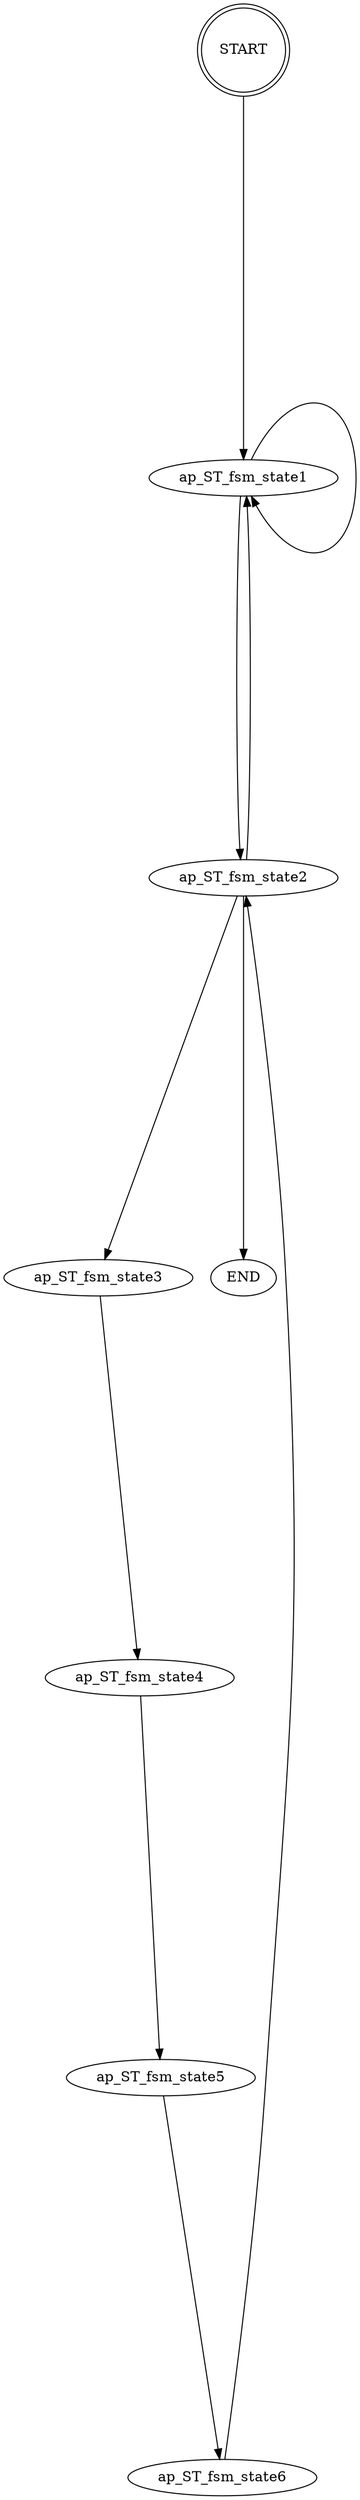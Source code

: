 digraph "" {
 graph [ranksep=5.0];
edge [color=black,
len=2.0
];
START    [shape=doublecircle];
START -> ap_ST_fsm_state1;
ap_ST_fsm_state1 -> ap_ST_fsm_state2;
ap_ST_fsm_state1 -> ap_ST_fsm_state1;
ap_ST_fsm_state2 -> ap_ST_fsm_state1;
ap_ST_fsm_state2 -> ap_ST_fsm_state3;
ap_ST_fsm_state2 -> END;
ap_ST_fsm_state3 -> ap_ST_fsm_state4;
ap_ST_fsm_state4 -> ap_ST_fsm_state5;
ap_ST_fsm_state5 -> ap_ST_fsm_state6;
ap_ST_fsm_state6 -> ap_ST_fsm_state2;
}

